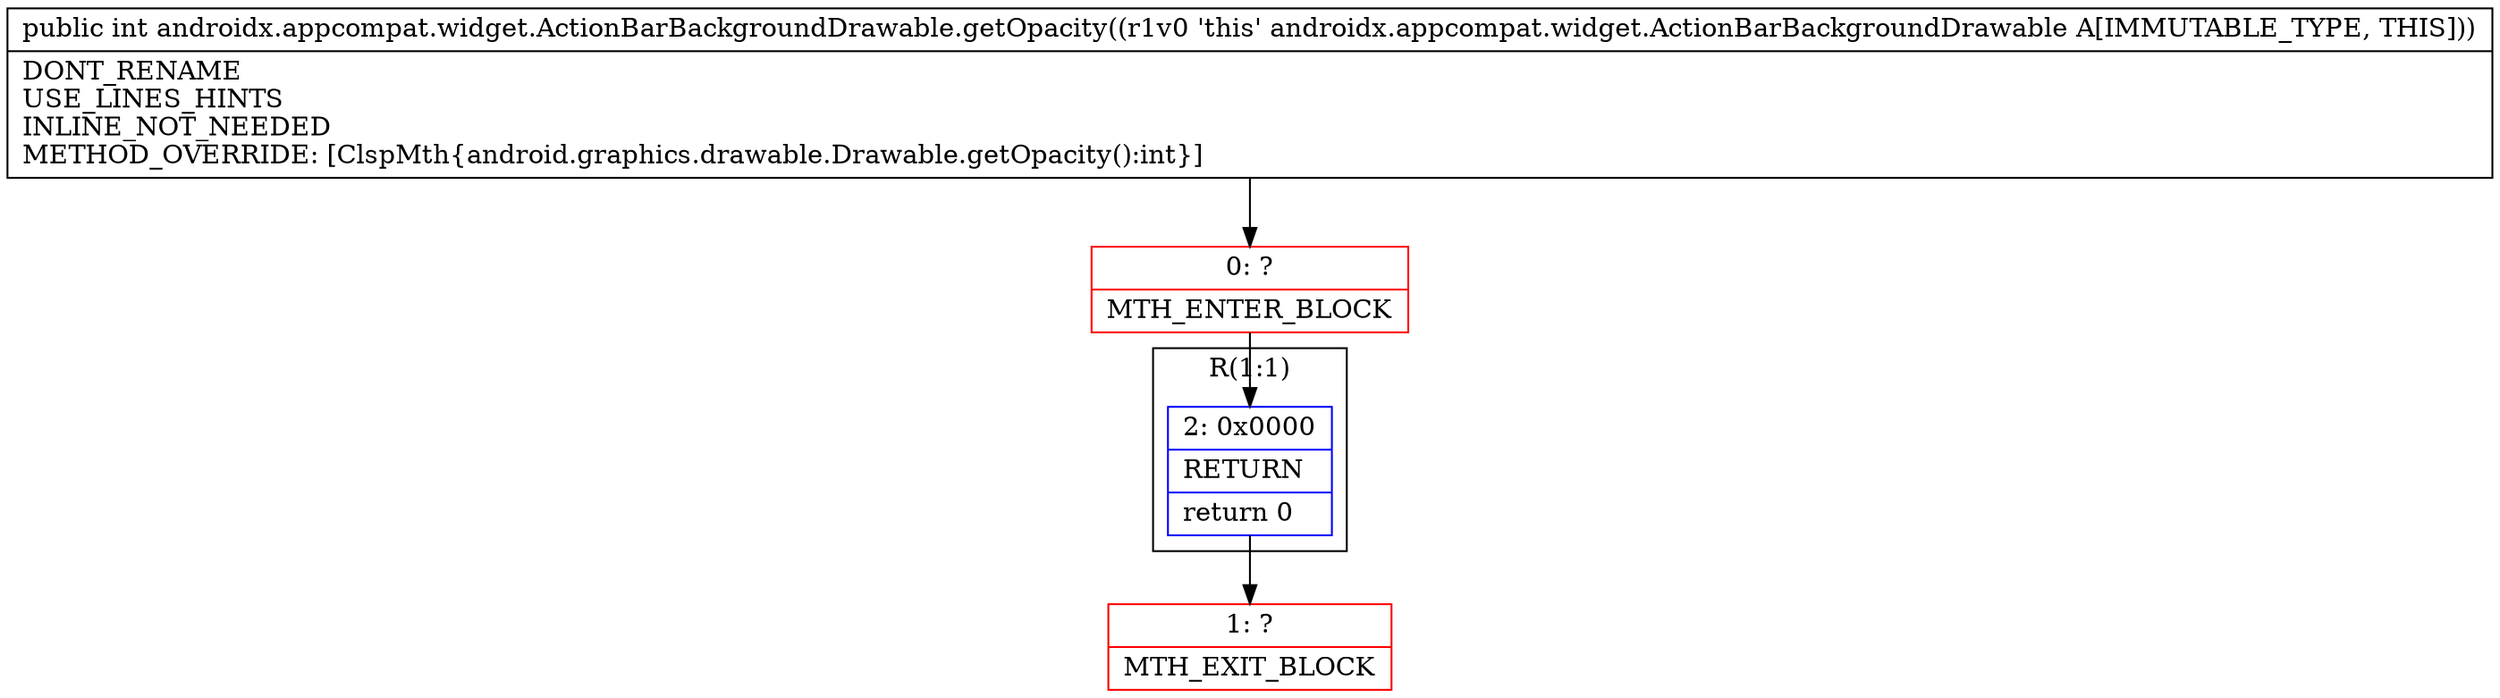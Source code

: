 digraph "CFG forandroidx.appcompat.widget.ActionBarBackgroundDrawable.getOpacity()I" {
subgraph cluster_Region_756236457 {
label = "R(1:1)";
node [shape=record,color=blue];
Node_2 [shape=record,label="{2\:\ 0x0000|RETURN\l|return 0\l}"];
}
Node_0 [shape=record,color=red,label="{0\:\ ?|MTH_ENTER_BLOCK\l}"];
Node_1 [shape=record,color=red,label="{1\:\ ?|MTH_EXIT_BLOCK\l}"];
MethodNode[shape=record,label="{public int androidx.appcompat.widget.ActionBarBackgroundDrawable.getOpacity((r1v0 'this' androidx.appcompat.widget.ActionBarBackgroundDrawable A[IMMUTABLE_TYPE, THIS]))  | DONT_RENAME\lUSE_LINES_HINTS\lINLINE_NOT_NEEDED\lMETHOD_OVERRIDE: [ClspMth\{android.graphics.drawable.Drawable.getOpacity():int\}]\l}"];
MethodNode -> Node_0;Node_2 -> Node_1;
Node_0 -> Node_2;
}

